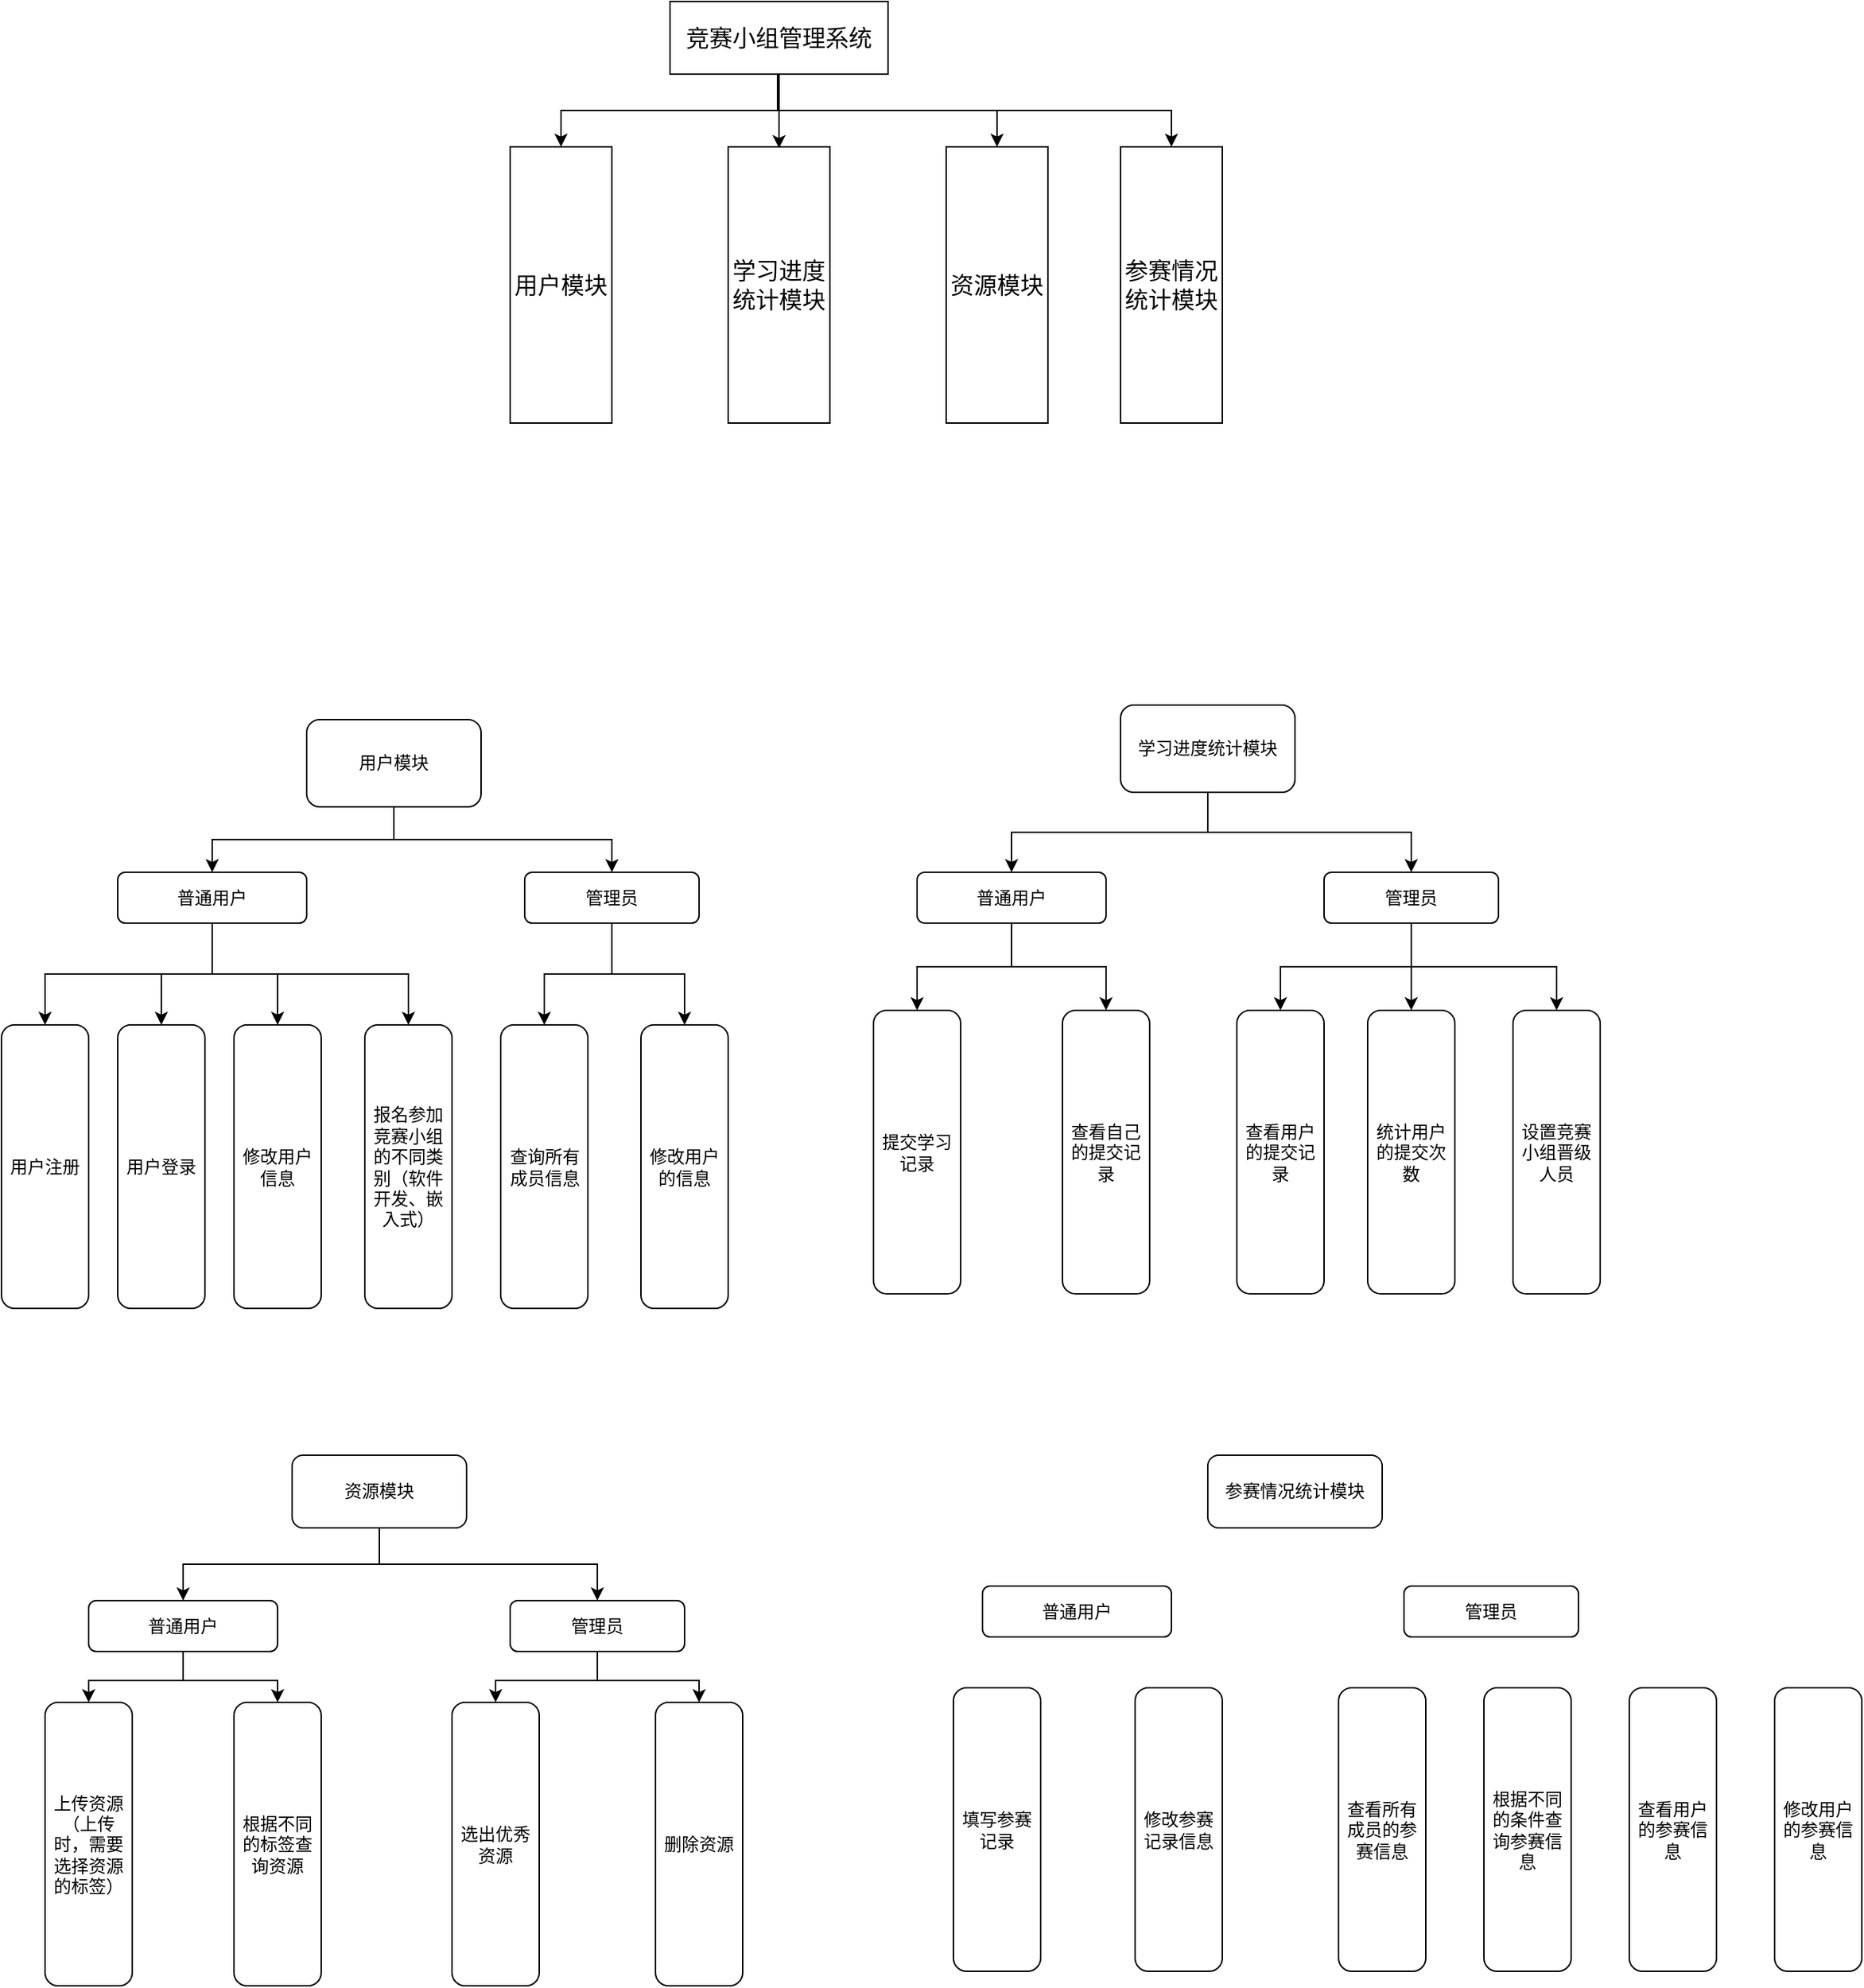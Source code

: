 <mxfile version="21.1.5" type="github">
  <diagram name="第 1 页" id="9OnakmlHcYKit9j99j7f">
    <mxGraphModel dx="984" dy="569" grid="1" gridSize="10" guides="1" tooltips="1" connect="1" arrows="1" fold="1" page="1" pageScale="1" pageWidth="827" pageHeight="1169" math="0" shadow="0">
      <root>
        <mxCell id="0" />
        <mxCell id="1" parent="0" />
        <mxCell id="pbWnh9Zu2TdGxRiYwKqQ-10" style="edgeStyle=orthogonalEdgeStyle;rounded=0;orthogonalLoop=1;jettySize=auto;html=1;exitX=0.5;exitY=1;exitDx=0;exitDy=0;" edge="1" parent="1" source="pbWnh9Zu2TdGxRiYwKqQ-1" target="pbWnh9Zu2TdGxRiYwKqQ-4">
          <mxGeometry relative="1" as="geometry" />
        </mxCell>
        <mxCell id="pbWnh9Zu2TdGxRiYwKqQ-11" style="edgeStyle=orthogonalEdgeStyle;rounded=0;orthogonalLoop=1;jettySize=auto;html=1;exitX=0.5;exitY=1;exitDx=0;exitDy=0;entryX=0.657;entryY=0.005;entryDx=0;entryDy=0;entryPerimeter=0;" edge="1" parent="1">
          <mxGeometry relative="1" as="geometry">
            <mxPoint x="584" y="150" as="sourcePoint" />
            <mxPoint x="584.99" y="200.95" as="targetPoint" />
            <Array as="points">
              <mxPoint x="584" y="175" />
              <mxPoint x="585" y="175" />
            </Array>
          </mxGeometry>
        </mxCell>
        <mxCell id="pbWnh9Zu2TdGxRiYwKqQ-12" style="edgeStyle=orthogonalEdgeStyle;rounded=0;orthogonalLoop=1;jettySize=auto;html=1;exitX=0.5;exitY=1;exitDx=0;exitDy=0;entryX=0.5;entryY=0;entryDx=0;entryDy=0;" edge="1" parent="1" source="pbWnh9Zu2TdGxRiYwKqQ-1" target="pbWnh9Zu2TdGxRiYwKqQ-6">
          <mxGeometry relative="1" as="geometry" />
        </mxCell>
        <mxCell id="pbWnh9Zu2TdGxRiYwKqQ-69" style="edgeStyle=orthogonalEdgeStyle;rounded=0;orthogonalLoop=1;jettySize=auto;html=1;exitX=0.5;exitY=1;exitDx=0;exitDy=0;" edge="1" parent="1" source="pbWnh9Zu2TdGxRiYwKqQ-1" target="pbWnh9Zu2TdGxRiYwKqQ-68">
          <mxGeometry relative="1" as="geometry" />
        </mxCell>
        <mxCell id="pbWnh9Zu2TdGxRiYwKqQ-1" value="竞赛小组管理系统" style="rounded=0;whiteSpace=wrap;html=1;fontSize=16;" vertex="1" parent="1">
          <mxGeometry x="510" y="100" width="150" height="50" as="geometry" />
        </mxCell>
        <mxCell id="pbWnh9Zu2TdGxRiYwKqQ-4" value="用户模块" style="rounded=0;whiteSpace=wrap;html=1;fontSize=16;" vertex="1" parent="1">
          <mxGeometry x="400" y="200" width="70" height="190" as="geometry" />
        </mxCell>
        <mxCell id="pbWnh9Zu2TdGxRiYwKqQ-5" value="学习进度统计模块" style="rounded=0;whiteSpace=wrap;html=1;fontSize=16;" vertex="1" parent="1">
          <mxGeometry x="550" y="200" width="70" height="190" as="geometry" />
        </mxCell>
        <mxCell id="pbWnh9Zu2TdGxRiYwKqQ-6" value="资源模块" style="rounded=0;whiteSpace=wrap;html=1;fontSize=16;" vertex="1" parent="1">
          <mxGeometry x="700" y="200" width="70" height="190" as="geometry" />
        </mxCell>
        <mxCell id="pbWnh9Zu2TdGxRiYwKqQ-29" style="edgeStyle=orthogonalEdgeStyle;rounded=0;orthogonalLoop=1;jettySize=auto;html=1;exitX=0.5;exitY=1;exitDx=0;exitDy=0;entryX=0.5;entryY=0;entryDx=0;entryDy=0;" edge="1" parent="1" source="pbWnh9Zu2TdGxRiYwKqQ-13" target="pbWnh9Zu2TdGxRiYwKqQ-26">
          <mxGeometry relative="1" as="geometry" />
        </mxCell>
        <mxCell id="pbWnh9Zu2TdGxRiYwKqQ-30" style="edgeStyle=orthogonalEdgeStyle;rounded=0;orthogonalLoop=1;jettySize=auto;html=1;exitX=0.5;exitY=1;exitDx=0;exitDy=0;" edge="1" parent="1" source="pbWnh9Zu2TdGxRiYwKqQ-13" target="pbWnh9Zu2TdGxRiYwKqQ-28">
          <mxGeometry relative="1" as="geometry" />
        </mxCell>
        <mxCell id="pbWnh9Zu2TdGxRiYwKqQ-13" value="用户模块" style="rounded=1;whiteSpace=wrap;html=1;" vertex="1" parent="1">
          <mxGeometry x="260" y="594" width="120" height="60" as="geometry" />
        </mxCell>
        <mxCell id="pbWnh9Zu2TdGxRiYwKqQ-18" value="查询所有成员信息" style="rounded=1;whiteSpace=wrap;html=1;" vertex="1" parent="1">
          <mxGeometry x="393.5" y="804" width="60" height="195" as="geometry" />
        </mxCell>
        <mxCell id="pbWnh9Zu2TdGxRiYwKqQ-19" value="修改用户的信息" style="rounded=1;whiteSpace=wrap;html=1;" vertex="1" parent="1">
          <mxGeometry x="490" y="804" width="60" height="195" as="geometry" />
        </mxCell>
        <mxCell id="pbWnh9Zu2TdGxRiYwKqQ-20" value="用户注册" style="rounded=1;whiteSpace=wrap;html=1;" vertex="1" parent="1">
          <mxGeometry x="50" y="804" width="60" height="195" as="geometry" />
        </mxCell>
        <mxCell id="pbWnh9Zu2TdGxRiYwKqQ-21" value="用户登录" style="rounded=1;whiteSpace=wrap;html=1;" vertex="1" parent="1">
          <mxGeometry x="130" y="804" width="60" height="195" as="geometry" />
        </mxCell>
        <mxCell id="pbWnh9Zu2TdGxRiYwKqQ-22" value="修改用户信息" style="rounded=1;whiteSpace=wrap;html=1;" vertex="1" parent="1">
          <mxGeometry x="210" y="804" width="60" height="195" as="geometry" />
        </mxCell>
        <mxCell id="pbWnh9Zu2TdGxRiYwKqQ-23" value="报名参加竞赛小组的不同类别（软件开发、嵌入式）" style="rounded=1;whiteSpace=wrap;html=1;" vertex="1" parent="1">
          <mxGeometry x="300" y="804" width="60" height="195" as="geometry" />
        </mxCell>
        <mxCell id="pbWnh9Zu2TdGxRiYwKqQ-31" style="edgeStyle=orthogonalEdgeStyle;rounded=0;orthogonalLoop=1;jettySize=auto;html=1;exitX=0.5;exitY=1;exitDx=0;exitDy=0;entryX=0.5;entryY=0;entryDx=0;entryDy=0;" edge="1" parent="1" source="pbWnh9Zu2TdGxRiYwKqQ-26" target="pbWnh9Zu2TdGxRiYwKqQ-20">
          <mxGeometry relative="1" as="geometry" />
        </mxCell>
        <mxCell id="pbWnh9Zu2TdGxRiYwKqQ-32" style="edgeStyle=orthogonalEdgeStyle;rounded=0;orthogonalLoop=1;jettySize=auto;html=1;exitX=0.5;exitY=1;exitDx=0;exitDy=0;entryX=0.5;entryY=0;entryDx=0;entryDy=0;" edge="1" parent="1" source="pbWnh9Zu2TdGxRiYwKqQ-26" target="pbWnh9Zu2TdGxRiYwKqQ-21">
          <mxGeometry relative="1" as="geometry" />
        </mxCell>
        <mxCell id="pbWnh9Zu2TdGxRiYwKqQ-33" style="edgeStyle=orthogonalEdgeStyle;rounded=0;orthogonalLoop=1;jettySize=auto;html=1;exitX=0.5;exitY=1;exitDx=0;exitDy=0;entryX=0.5;entryY=0;entryDx=0;entryDy=0;" edge="1" parent="1" source="pbWnh9Zu2TdGxRiYwKqQ-26" target="pbWnh9Zu2TdGxRiYwKqQ-22">
          <mxGeometry relative="1" as="geometry" />
        </mxCell>
        <mxCell id="pbWnh9Zu2TdGxRiYwKqQ-34" style="edgeStyle=orthogonalEdgeStyle;rounded=0;orthogonalLoop=1;jettySize=auto;html=1;exitX=0.5;exitY=1;exitDx=0;exitDy=0;entryX=0.5;entryY=0;entryDx=0;entryDy=0;" edge="1" parent="1" source="pbWnh9Zu2TdGxRiYwKqQ-26" target="pbWnh9Zu2TdGxRiYwKqQ-23">
          <mxGeometry relative="1" as="geometry" />
        </mxCell>
        <mxCell id="pbWnh9Zu2TdGxRiYwKqQ-26" value="普通用户" style="rounded=1;whiteSpace=wrap;html=1;" vertex="1" parent="1">
          <mxGeometry x="130" y="699" width="130" height="35" as="geometry" />
        </mxCell>
        <mxCell id="pbWnh9Zu2TdGxRiYwKqQ-35" style="edgeStyle=orthogonalEdgeStyle;rounded=0;orthogonalLoop=1;jettySize=auto;html=1;exitX=0.5;exitY=1;exitDx=0;exitDy=0;entryX=0.5;entryY=0;entryDx=0;entryDy=0;" edge="1" parent="1" source="pbWnh9Zu2TdGxRiYwKqQ-28" target="pbWnh9Zu2TdGxRiYwKqQ-18">
          <mxGeometry relative="1" as="geometry" />
        </mxCell>
        <mxCell id="pbWnh9Zu2TdGxRiYwKqQ-36" style="edgeStyle=orthogonalEdgeStyle;rounded=0;orthogonalLoop=1;jettySize=auto;html=1;exitX=0.5;exitY=1;exitDx=0;exitDy=0;entryX=0.5;entryY=0;entryDx=0;entryDy=0;" edge="1" parent="1" source="pbWnh9Zu2TdGxRiYwKqQ-28" target="pbWnh9Zu2TdGxRiYwKqQ-19">
          <mxGeometry relative="1" as="geometry" />
        </mxCell>
        <mxCell id="pbWnh9Zu2TdGxRiYwKqQ-28" value="管理员" style="rounded=1;whiteSpace=wrap;html=1;" vertex="1" parent="1">
          <mxGeometry x="410" y="699" width="120" height="35" as="geometry" />
        </mxCell>
        <mxCell id="pbWnh9Zu2TdGxRiYwKqQ-45" style="edgeStyle=orthogonalEdgeStyle;rounded=0;orthogonalLoop=1;jettySize=auto;html=1;exitX=0.5;exitY=1;exitDx=0;exitDy=0;entryX=0.5;entryY=0;entryDx=0;entryDy=0;" edge="1" parent="1" source="pbWnh9Zu2TdGxRiYwKqQ-37" target="pbWnh9Zu2TdGxRiYwKqQ-38">
          <mxGeometry relative="1" as="geometry" />
        </mxCell>
        <mxCell id="pbWnh9Zu2TdGxRiYwKqQ-46" style="edgeStyle=orthogonalEdgeStyle;rounded=0;orthogonalLoop=1;jettySize=auto;html=1;exitX=0.5;exitY=1;exitDx=0;exitDy=0;entryX=0.5;entryY=0;entryDx=0;entryDy=0;" edge="1" parent="1" source="pbWnh9Zu2TdGxRiYwKqQ-37" target="pbWnh9Zu2TdGxRiYwKqQ-39">
          <mxGeometry relative="1" as="geometry" />
        </mxCell>
        <mxCell id="pbWnh9Zu2TdGxRiYwKqQ-37" value="学习进度统计模块" style="rounded=1;whiteSpace=wrap;html=1;" vertex="1" parent="1">
          <mxGeometry x="820" y="584" width="120" height="60" as="geometry" />
        </mxCell>
        <mxCell id="pbWnh9Zu2TdGxRiYwKqQ-47" value="" style="edgeStyle=orthogonalEdgeStyle;rounded=0;orthogonalLoop=1;jettySize=auto;html=1;" edge="1" parent="1" source="pbWnh9Zu2TdGxRiYwKqQ-38" target="pbWnh9Zu2TdGxRiYwKqQ-41">
          <mxGeometry relative="1" as="geometry" />
        </mxCell>
        <mxCell id="pbWnh9Zu2TdGxRiYwKqQ-48" style="edgeStyle=orthogonalEdgeStyle;rounded=0;orthogonalLoop=1;jettySize=auto;html=1;exitX=0.5;exitY=1;exitDx=0;exitDy=0;entryX=0.5;entryY=0;entryDx=0;entryDy=0;" edge="1" parent="1" source="pbWnh9Zu2TdGxRiYwKqQ-38" target="pbWnh9Zu2TdGxRiYwKqQ-40">
          <mxGeometry relative="1" as="geometry" />
        </mxCell>
        <mxCell id="pbWnh9Zu2TdGxRiYwKqQ-38" value="普通用户" style="rounded=1;whiteSpace=wrap;html=1;" vertex="1" parent="1">
          <mxGeometry x="680" y="699" width="130" height="35" as="geometry" />
        </mxCell>
        <mxCell id="pbWnh9Zu2TdGxRiYwKqQ-49" style="edgeStyle=orthogonalEdgeStyle;rounded=0;orthogonalLoop=1;jettySize=auto;html=1;exitX=0.5;exitY=1;exitDx=0;exitDy=0;entryX=0.5;entryY=0;entryDx=0;entryDy=0;" edge="1" parent="1" source="pbWnh9Zu2TdGxRiYwKqQ-39" target="pbWnh9Zu2TdGxRiYwKqQ-42">
          <mxGeometry relative="1" as="geometry" />
        </mxCell>
        <mxCell id="pbWnh9Zu2TdGxRiYwKqQ-50" style="edgeStyle=orthogonalEdgeStyle;rounded=0;orthogonalLoop=1;jettySize=auto;html=1;exitX=0.5;exitY=1;exitDx=0;exitDy=0;entryX=0.5;entryY=0;entryDx=0;entryDy=0;" edge="1" parent="1" source="pbWnh9Zu2TdGxRiYwKqQ-39" target="pbWnh9Zu2TdGxRiYwKqQ-43">
          <mxGeometry relative="1" as="geometry" />
        </mxCell>
        <mxCell id="pbWnh9Zu2TdGxRiYwKqQ-51" style="edgeStyle=orthogonalEdgeStyle;rounded=0;orthogonalLoop=1;jettySize=auto;html=1;exitX=0.5;exitY=1;exitDx=0;exitDy=0;entryX=0.5;entryY=0;entryDx=0;entryDy=0;" edge="1" parent="1" source="pbWnh9Zu2TdGxRiYwKqQ-39" target="pbWnh9Zu2TdGxRiYwKqQ-44">
          <mxGeometry relative="1" as="geometry" />
        </mxCell>
        <mxCell id="pbWnh9Zu2TdGxRiYwKqQ-39" value="管理员" style="rounded=1;whiteSpace=wrap;html=1;" vertex="1" parent="1">
          <mxGeometry x="960" y="699" width="120" height="35" as="geometry" />
        </mxCell>
        <mxCell id="pbWnh9Zu2TdGxRiYwKqQ-40" value="提交学习记录" style="rounded=1;whiteSpace=wrap;html=1;" vertex="1" parent="1">
          <mxGeometry x="650" y="794" width="60" height="195" as="geometry" />
        </mxCell>
        <mxCell id="pbWnh9Zu2TdGxRiYwKqQ-41" value="查看自己的提交记录" style="rounded=1;whiteSpace=wrap;html=1;" vertex="1" parent="1">
          <mxGeometry x="780" y="794" width="60" height="195" as="geometry" />
        </mxCell>
        <mxCell id="pbWnh9Zu2TdGxRiYwKqQ-42" value="查看用户的提交记录" style="rounded=1;whiteSpace=wrap;html=1;" vertex="1" parent="1">
          <mxGeometry x="900" y="794" width="60" height="195" as="geometry" />
        </mxCell>
        <mxCell id="pbWnh9Zu2TdGxRiYwKqQ-43" value="统计用户的提交次数" style="rounded=1;whiteSpace=wrap;html=1;" vertex="1" parent="1">
          <mxGeometry x="990" y="794" width="60" height="195" as="geometry" />
        </mxCell>
        <mxCell id="pbWnh9Zu2TdGxRiYwKqQ-44" value="设置竞赛小组晋级人员" style="rounded=1;whiteSpace=wrap;html=1;" vertex="1" parent="1">
          <mxGeometry x="1090" y="794" width="60" height="195" as="geometry" />
        </mxCell>
        <mxCell id="pbWnh9Zu2TdGxRiYwKqQ-62" style="edgeStyle=orthogonalEdgeStyle;rounded=0;orthogonalLoop=1;jettySize=auto;html=1;exitX=0.5;exitY=1;exitDx=0;exitDy=0;entryX=0.5;entryY=0;entryDx=0;entryDy=0;" edge="1" parent="1" source="pbWnh9Zu2TdGxRiYwKqQ-52" target="pbWnh9Zu2TdGxRiYwKqQ-53">
          <mxGeometry relative="1" as="geometry" />
        </mxCell>
        <mxCell id="pbWnh9Zu2TdGxRiYwKqQ-63" style="edgeStyle=orthogonalEdgeStyle;rounded=0;orthogonalLoop=1;jettySize=auto;html=1;exitX=0.5;exitY=1;exitDx=0;exitDy=0;entryX=0.5;entryY=0;entryDx=0;entryDy=0;" edge="1" parent="1" source="pbWnh9Zu2TdGxRiYwKqQ-52" target="pbWnh9Zu2TdGxRiYwKqQ-54">
          <mxGeometry relative="1" as="geometry" />
        </mxCell>
        <mxCell id="pbWnh9Zu2TdGxRiYwKqQ-52" value="资源模块" style="rounded=1;whiteSpace=wrap;html=1;" vertex="1" parent="1">
          <mxGeometry x="250" y="1100" width="120" height="50" as="geometry" />
        </mxCell>
        <mxCell id="pbWnh9Zu2TdGxRiYwKqQ-64" style="edgeStyle=orthogonalEdgeStyle;rounded=0;orthogonalLoop=1;jettySize=auto;html=1;exitX=0.5;exitY=1;exitDx=0;exitDy=0;entryX=0.5;entryY=0;entryDx=0;entryDy=0;" edge="1" parent="1" source="pbWnh9Zu2TdGxRiYwKqQ-53" target="pbWnh9Zu2TdGxRiYwKqQ-56">
          <mxGeometry relative="1" as="geometry" />
        </mxCell>
        <mxCell id="pbWnh9Zu2TdGxRiYwKqQ-65" style="edgeStyle=orthogonalEdgeStyle;rounded=0;orthogonalLoop=1;jettySize=auto;html=1;exitX=0.5;exitY=1;exitDx=0;exitDy=0;entryX=0.5;entryY=0;entryDx=0;entryDy=0;" edge="1" parent="1" source="pbWnh9Zu2TdGxRiYwKqQ-53" target="pbWnh9Zu2TdGxRiYwKqQ-57">
          <mxGeometry relative="1" as="geometry" />
        </mxCell>
        <mxCell id="pbWnh9Zu2TdGxRiYwKqQ-53" value="普通用户" style="rounded=1;whiteSpace=wrap;html=1;" vertex="1" parent="1">
          <mxGeometry x="110" y="1200" width="130" height="35" as="geometry" />
        </mxCell>
        <mxCell id="pbWnh9Zu2TdGxRiYwKqQ-66" style="edgeStyle=orthogonalEdgeStyle;rounded=0;orthogonalLoop=1;jettySize=auto;html=1;exitX=0.5;exitY=1;exitDx=0;exitDy=0;entryX=0.5;entryY=0;entryDx=0;entryDy=0;" edge="1" parent="1" source="pbWnh9Zu2TdGxRiYwKqQ-54" target="pbWnh9Zu2TdGxRiYwKqQ-59">
          <mxGeometry relative="1" as="geometry" />
        </mxCell>
        <mxCell id="pbWnh9Zu2TdGxRiYwKqQ-67" style="edgeStyle=orthogonalEdgeStyle;rounded=0;orthogonalLoop=1;jettySize=auto;html=1;exitX=0.5;exitY=1;exitDx=0;exitDy=0;entryX=0.5;entryY=0;entryDx=0;entryDy=0;" edge="1" parent="1" source="pbWnh9Zu2TdGxRiYwKqQ-54" target="pbWnh9Zu2TdGxRiYwKqQ-60">
          <mxGeometry relative="1" as="geometry" />
        </mxCell>
        <mxCell id="pbWnh9Zu2TdGxRiYwKqQ-54" value="管理员" style="rounded=1;whiteSpace=wrap;html=1;" vertex="1" parent="1">
          <mxGeometry x="400" y="1200" width="120" height="35" as="geometry" />
        </mxCell>
        <mxCell id="pbWnh9Zu2TdGxRiYwKqQ-56" value="上传资源（上传时，需要选择资源的标签）" style="rounded=1;whiteSpace=wrap;html=1;" vertex="1" parent="1">
          <mxGeometry x="80" y="1270" width="60" height="195" as="geometry" />
        </mxCell>
        <mxCell id="pbWnh9Zu2TdGxRiYwKqQ-57" value="根据不同的标签查询资源" style="rounded=1;whiteSpace=wrap;html=1;" vertex="1" parent="1">
          <mxGeometry x="210" y="1270" width="60" height="195" as="geometry" />
        </mxCell>
        <mxCell id="pbWnh9Zu2TdGxRiYwKqQ-59" value="选出优秀资源" style="rounded=1;whiteSpace=wrap;html=1;" vertex="1" parent="1">
          <mxGeometry x="360" y="1270" width="60" height="195" as="geometry" />
        </mxCell>
        <mxCell id="pbWnh9Zu2TdGxRiYwKqQ-60" value="删除资源" style="rounded=1;whiteSpace=wrap;html=1;" vertex="1" parent="1">
          <mxGeometry x="500" y="1270" width="60" height="195" as="geometry" />
        </mxCell>
        <mxCell id="pbWnh9Zu2TdGxRiYwKqQ-68" value="参赛情况统计模块" style="rounded=0;whiteSpace=wrap;html=1;fontSize=16;" vertex="1" parent="1">
          <mxGeometry x="820" y="200" width="70" height="190" as="geometry" />
        </mxCell>
        <mxCell id="pbWnh9Zu2TdGxRiYwKqQ-70" value="参赛情况统计模块" style="rounded=1;whiteSpace=wrap;html=1;" vertex="1" parent="1">
          <mxGeometry x="880" y="1100" width="120" height="50" as="geometry" />
        </mxCell>
        <mxCell id="pbWnh9Zu2TdGxRiYwKqQ-71" value="填写参赛记录" style="rounded=1;whiteSpace=wrap;html=1;" vertex="1" parent="1">
          <mxGeometry x="705" y="1260" width="60" height="195" as="geometry" />
        </mxCell>
        <mxCell id="pbWnh9Zu2TdGxRiYwKqQ-72" value="修改参赛记录信息" style="rounded=1;whiteSpace=wrap;html=1;" vertex="1" parent="1">
          <mxGeometry x="830" y="1260" width="60" height="195" as="geometry" />
        </mxCell>
        <mxCell id="pbWnh9Zu2TdGxRiYwKqQ-74" value="普通用户" style="rounded=1;whiteSpace=wrap;html=1;" vertex="1" parent="1">
          <mxGeometry x="725" y="1190" width="130" height="35" as="geometry" />
        </mxCell>
        <mxCell id="pbWnh9Zu2TdGxRiYwKqQ-75" value="管理员" style="rounded=1;whiteSpace=wrap;html=1;" vertex="1" parent="1">
          <mxGeometry x="1015" y="1190" width="120" height="35" as="geometry" />
        </mxCell>
        <mxCell id="pbWnh9Zu2TdGxRiYwKqQ-76" value="查看所有成员的参赛信息" style="rounded=1;whiteSpace=wrap;html=1;" vertex="1" parent="1">
          <mxGeometry x="970" y="1260" width="60" height="195" as="geometry" />
        </mxCell>
        <mxCell id="pbWnh9Zu2TdGxRiYwKqQ-77" value="根据不同的条件查询参赛信息" style="rounded=1;whiteSpace=wrap;html=1;" vertex="1" parent="1">
          <mxGeometry x="1070" y="1260" width="60" height="195" as="geometry" />
        </mxCell>
        <mxCell id="pbWnh9Zu2TdGxRiYwKqQ-78" value="查看用户的参赛信息" style="rounded=1;whiteSpace=wrap;html=1;" vertex="1" parent="1">
          <mxGeometry x="1170" y="1260" width="60" height="195" as="geometry" />
        </mxCell>
        <mxCell id="pbWnh9Zu2TdGxRiYwKqQ-79" value="修改用户的参赛信息" style="rounded=1;whiteSpace=wrap;html=1;" vertex="1" parent="1">
          <mxGeometry x="1270" y="1260" width="60" height="195" as="geometry" />
        </mxCell>
      </root>
    </mxGraphModel>
  </diagram>
</mxfile>
